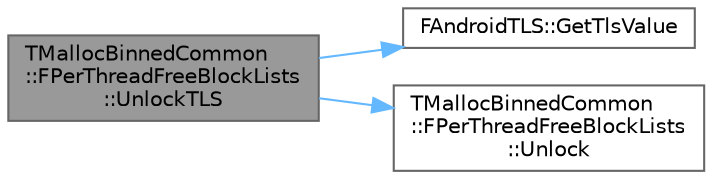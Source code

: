 digraph "TMallocBinnedCommon::FPerThreadFreeBlockLists::UnlockTLS"
{
 // INTERACTIVE_SVG=YES
 // LATEX_PDF_SIZE
  bgcolor="transparent";
  edge [fontname=Helvetica,fontsize=10,labelfontname=Helvetica,labelfontsize=10];
  node [fontname=Helvetica,fontsize=10,shape=box,height=0.2,width=0.4];
  rankdir="LR";
  Node1 [id="Node000001",label="TMallocBinnedCommon\l::FPerThreadFreeBlockLists\l::UnlockTLS",height=0.2,width=0.4,color="gray40", fillcolor="grey60", style="filled", fontcolor="black",tooltip=" "];
  Node1 -> Node2 [id="edge1_Node000001_Node000002",color="steelblue1",style="solid",tooltip=" "];
  Node2 [id="Node000002",label="FAndroidTLS::GetTlsValue",height=0.2,width=0.4,color="grey40", fillcolor="white", style="filled",URL="$d9/dbb/structFAndroidTLS.html#a9248ecf1939491815e7d309ce01d6366",tooltip="Reads the value stored at the specified TLS slot."];
  Node1 -> Node3 [id="edge2_Node000001_Node000003",color="steelblue1",style="solid",tooltip=" "];
  Node3 [id="Node000003",label="TMallocBinnedCommon\l::FPerThreadFreeBlockLists\l::Unlock",height=0.2,width=0.4,color="grey40", fillcolor="white", style="filled",URL="$de/d0c/structTMallocBinnedCommon_1_1FPerThreadFreeBlockLists.html#ae6a76bcc3bf9a92bf4b9a77754630657",tooltip=" "];
}
